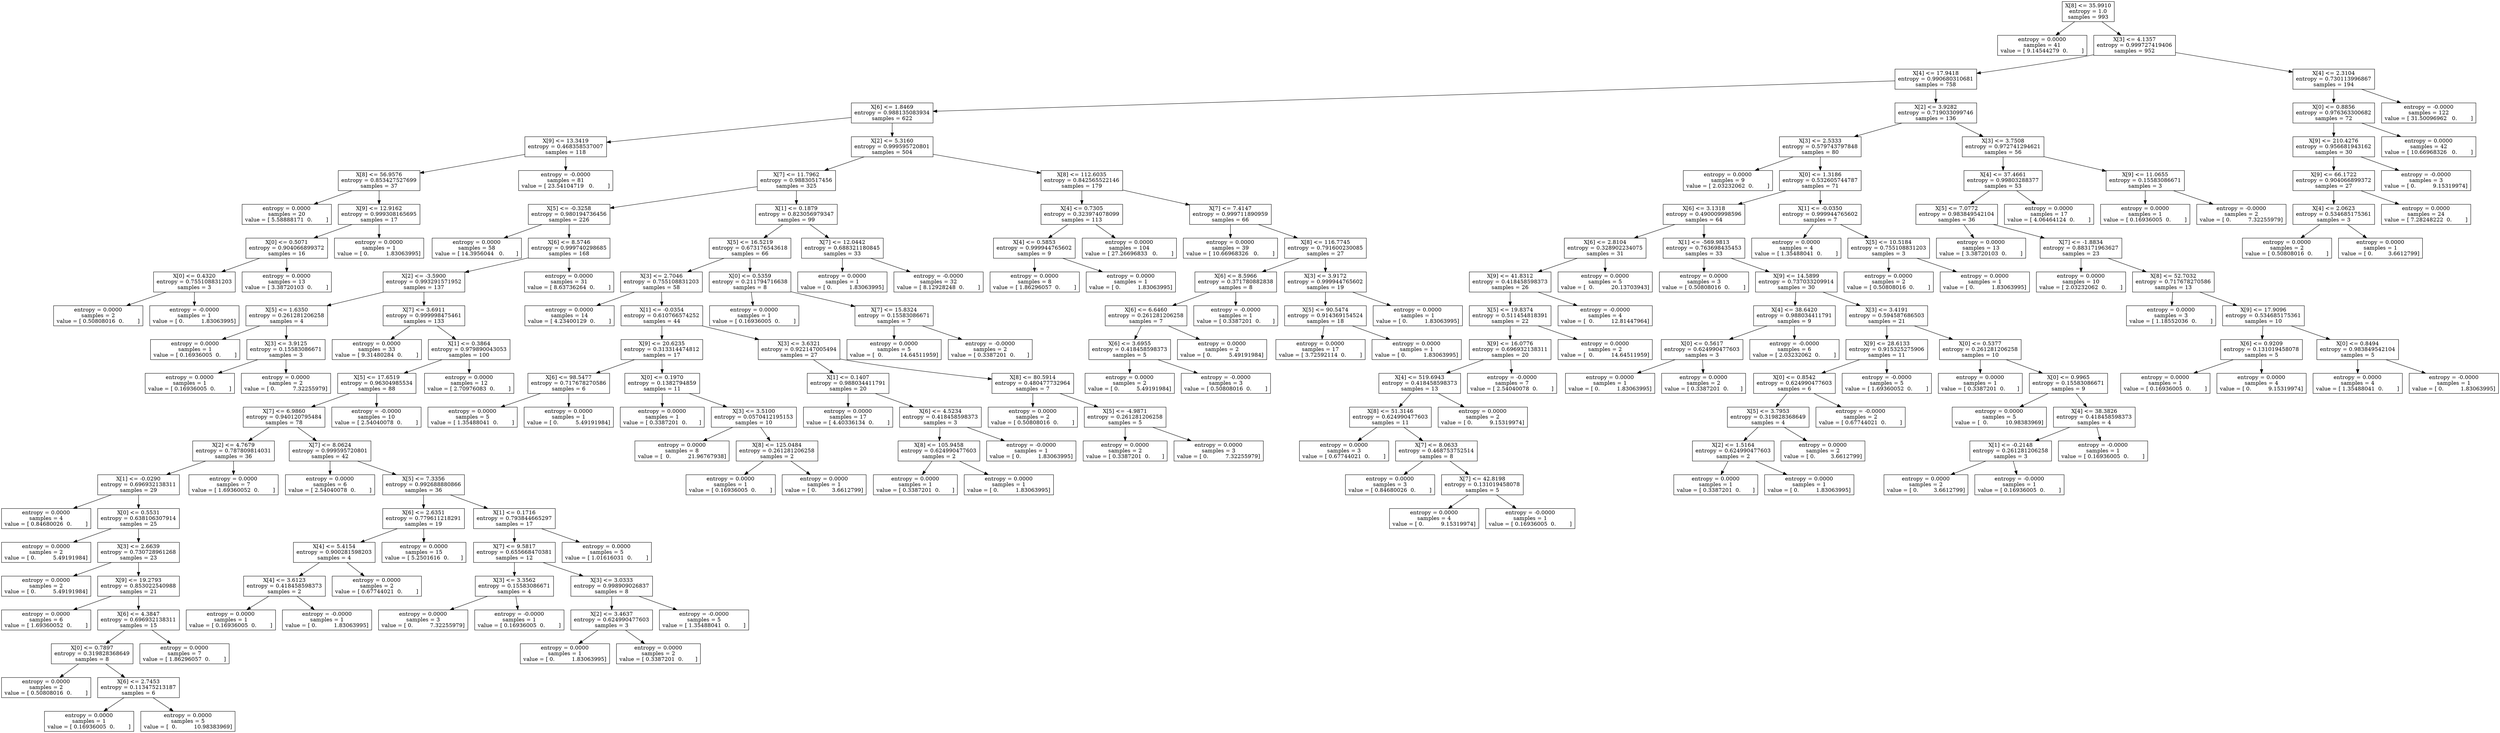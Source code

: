 digraph Tree {
0 [label="X[8] <= 35.9910\nentropy = 1.0\nsamples = 993", shape="box"] ;
1 [label="entropy = 0.0000\nsamples = 41\nvalue = [ 9.14544279  0.        ]", shape="box"] ;
0 -> 1 ;
2 [label="X[3] <= 4.1357\nentropy = 0.999727419406\nsamples = 952", shape="box"] ;
0 -> 2 ;
3 [label="X[4] <= 17.9418\nentropy = 0.990680310681\nsamples = 758", shape="box"] ;
2 -> 3 ;
4 [label="X[6] <= 1.8469\nentropy = 0.988135083934\nsamples = 622", shape="box"] ;
3 -> 4 ;
5 [label="X[9] <= 13.3419\nentropy = 0.468358537007\nsamples = 118", shape="box"] ;
4 -> 5 ;
6 [label="X[8] <= 56.9576\nentropy = 0.853427527699\nsamples = 37", shape="box"] ;
5 -> 6 ;
7 [label="entropy = 0.0000\nsamples = 20\nvalue = [ 5.58888171  0.        ]", shape="box"] ;
6 -> 7 ;
8 [label="X[9] <= 12.9162\nentropy = 0.999308165695\nsamples = 17", shape="box"] ;
6 -> 8 ;
9 [label="X[0] <= 0.5071\nentropy = 0.904066899372\nsamples = 16", shape="box"] ;
8 -> 9 ;
10 [label="X[0] <= 0.4320\nentropy = 0.755108831203\nsamples = 3", shape="box"] ;
9 -> 10 ;
11 [label="entropy = 0.0000\nsamples = 2\nvalue = [ 0.50808016  0.        ]", shape="box"] ;
10 -> 11 ;
12 [label="entropy = -0.0000\nsamples = 1\nvalue = [ 0.          1.83063995]", shape="box"] ;
10 -> 12 ;
13 [label="entropy = 0.0000\nsamples = 13\nvalue = [ 3.38720103  0.        ]", shape="box"] ;
9 -> 13 ;
14 [label="entropy = 0.0000\nsamples = 1\nvalue = [ 0.          1.83063995]", shape="box"] ;
8 -> 14 ;
15 [label="entropy = -0.0000\nsamples = 81\nvalue = [ 23.54104719   0.        ]", shape="box"] ;
5 -> 15 ;
16 [label="X[2] <= 5.3160\nentropy = 0.999595720801\nsamples = 504", shape="box"] ;
4 -> 16 ;
17 [label="X[7] <= 11.7962\nentropy = 0.98830517456\nsamples = 325", shape="box"] ;
16 -> 17 ;
18 [label="X[5] <= -0.3258\nentropy = 0.980194736456\nsamples = 226", shape="box"] ;
17 -> 18 ;
19 [label="entropy = 0.0000\nsamples = 58\nvalue = [ 14.3956044   0.       ]", shape="box"] ;
18 -> 19 ;
20 [label="X[6] <= 8.5746\nentropy = 0.999740298685\nsamples = 168", shape="box"] ;
18 -> 20 ;
21 [label="X[2] <= -3.5900\nentropy = 0.993291571952\nsamples = 137", shape="box"] ;
20 -> 21 ;
22 [label="X[5] <= 1.6350\nentropy = 0.261281206258\nsamples = 4", shape="box"] ;
21 -> 22 ;
23 [label="entropy = 0.0000\nsamples = 1\nvalue = [ 0.16936005  0.        ]", shape="box"] ;
22 -> 23 ;
24 [label="X[3] <= 3.9125\nentropy = 0.15583086671\nsamples = 3", shape="box"] ;
22 -> 24 ;
25 [label="entropy = 0.0000\nsamples = 1\nvalue = [ 0.16936005  0.        ]", shape="box"] ;
24 -> 25 ;
26 [label="entropy = 0.0000\nsamples = 2\nvalue = [ 0.          7.32255979]", shape="box"] ;
24 -> 26 ;
27 [label="X[7] <= 3.6911\nentropy = 0.999998475461\nsamples = 133", shape="box"] ;
21 -> 27 ;
28 [label="entropy = 0.0000\nsamples = 33\nvalue = [ 9.31480284  0.        ]", shape="box"] ;
27 -> 28 ;
29 [label="X[1] <= 0.3864\nentropy = 0.979890043053\nsamples = 100", shape="box"] ;
27 -> 29 ;
30 [label="X[5] <= 17.6519\nentropy = 0.96304985534\nsamples = 88", shape="box"] ;
29 -> 30 ;
31 [label="X[7] <= 6.9860\nentropy = 0.940120795484\nsamples = 78", shape="box"] ;
30 -> 31 ;
32 [label="X[2] <= 4.7679\nentropy = 0.787809814031\nsamples = 36", shape="box"] ;
31 -> 32 ;
33 [label="X[1] <= -0.0290\nentropy = 0.696932138311\nsamples = 29", shape="box"] ;
32 -> 33 ;
34 [label="entropy = 0.0000\nsamples = 4\nvalue = [ 0.84680026  0.        ]", shape="box"] ;
33 -> 34 ;
35 [label="X[0] <= 0.5531\nentropy = 0.638106307914\nsamples = 25", shape="box"] ;
33 -> 35 ;
36 [label="entropy = 0.0000\nsamples = 2\nvalue = [ 0.          5.49191984]", shape="box"] ;
35 -> 36 ;
37 [label="X[3] <= 2.6639\nentropy = 0.730728961268\nsamples = 23", shape="box"] ;
35 -> 37 ;
38 [label="entropy = 0.0000\nsamples = 2\nvalue = [ 0.          5.49191984]", shape="box"] ;
37 -> 38 ;
39 [label="X[9] <= 19.2793\nentropy = 0.853022540988\nsamples = 21", shape="box"] ;
37 -> 39 ;
40 [label="entropy = 0.0000\nsamples = 6\nvalue = [ 1.69360052  0.        ]", shape="box"] ;
39 -> 40 ;
41 [label="X[6] <= 4.3847\nentropy = 0.696932138311\nsamples = 15", shape="box"] ;
39 -> 41 ;
42 [label="X[0] <= 0.7897\nentropy = 0.319828368649\nsamples = 8", shape="box"] ;
41 -> 42 ;
43 [label="entropy = 0.0000\nsamples = 2\nvalue = [ 0.50808016  0.        ]", shape="box"] ;
42 -> 43 ;
44 [label="X[6] <= 2.7453\nentropy = 0.113475213187\nsamples = 6", shape="box"] ;
42 -> 44 ;
45 [label="entropy = 0.0000\nsamples = 1\nvalue = [ 0.16936005  0.        ]", shape="box"] ;
44 -> 45 ;
46 [label="entropy = 0.0000\nsamples = 5\nvalue = [  0.          10.98383969]", shape="box"] ;
44 -> 46 ;
47 [label="entropy = 0.0000\nsamples = 7\nvalue = [ 1.86296057  0.        ]", shape="box"] ;
41 -> 47 ;
48 [label="entropy = 0.0000\nsamples = 7\nvalue = [ 1.69360052  0.        ]", shape="box"] ;
32 -> 48 ;
49 [label="X[7] <= 8.0624\nentropy = 0.999595720801\nsamples = 42", shape="box"] ;
31 -> 49 ;
50 [label="entropy = 0.0000\nsamples = 6\nvalue = [ 2.54040078  0.        ]", shape="box"] ;
49 -> 50 ;
51 [label="X[5] <= 7.3356\nentropy = 0.992688880866\nsamples = 36", shape="box"] ;
49 -> 51 ;
52 [label="X[6] <= 2.6351\nentropy = 0.779611218291\nsamples = 19", shape="box"] ;
51 -> 52 ;
53 [label="X[4] <= 5.4154\nentropy = 0.900281598203\nsamples = 4", shape="box"] ;
52 -> 53 ;
54 [label="X[4] <= 3.6123\nentropy = 0.418458598373\nsamples = 2", shape="box"] ;
53 -> 54 ;
55 [label="entropy = 0.0000\nsamples = 1\nvalue = [ 0.16936005  0.        ]", shape="box"] ;
54 -> 55 ;
56 [label="entropy = -0.0000\nsamples = 1\nvalue = [ 0.          1.83063995]", shape="box"] ;
54 -> 56 ;
57 [label="entropy = 0.0000\nsamples = 2\nvalue = [ 0.67744021  0.        ]", shape="box"] ;
53 -> 57 ;
58 [label="entropy = 0.0000\nsamples = 15\nvalue = [ 5.2501616  0.       ]", shape="box"] ;
52 -> 58 ;
59 [label="X[1] <= 0.1716\nentropy = 0.793844665297\nsamples = 17", shape="box"] ;
51 -> 59 ;
60 [label="X[7] <= 9.5817\nentropy = 0.655668470381\nsamples = 12", shape="box"] ;
59 -> 60 ;
61 [label="X[3] <= 3.3562\nentropy = 0.15583086671\nsamples = 4", shape="box"] ;
60 -> 61 ;
62 [label="entropy = 0.0000\nsamples = 3\nvalue = [ 0.          7.32255979]", shape="box"] ;
61 -> 62 ;
63 [label="entropy = -0.0000\nsamples = 1\nvalue = [ 0.16936005  0.        ]", shape="box"] ;
61 -> 63 ;
64 [label="X[3] <= 3.0333\nentropy = 0.998909026837\nsamples = 8", shape="box"] ;
60 -> 64 ;
65 [label="X[2] <= 3.4637\nentropy = 0.624990477603\nsamples = 3", shape="box"] ;
64 -> 65 ;
66 [label="entropy = 0.0000\nsamples = 1\nvalue = [ 0.          1.83063995]", shape="box"] ;
65 -> 66 ;
67 [label="entropy = 0.0000\nsamples = 2\nvalue = [ 0.3387201  0.       ]", shape="box"] ;
65 -> 67 ;
68 [label="entropy = -0.0000\nsamples = 5\nvalue = [ 1.35488041  0.        ]", shape="box"] ;
64 -> 68 ;
69 [label="entropy = 0.0000\nsamples = 5\nvalue = [ 1.01616031  0.        ]", shape="box"] ;
59 -> 69 ;
70 [label="entropy = -0.0000\nsamples = 10\nvalue = [ 2.54040078  0.        ]", shape="box"] ;
30 -> 70 ;
71 [label="entropy = 0.0000\nsamples = 12\nvalue = [ 2.70976083  0.        ]", shape="box"] ;
29 -> 71 ;
72 [label="entropy = 0.0000\nsamples = 31\nvalue = [ 8.63736264  0.        ]", shape="box"] ;
20 -> 72 ;
73 [label="X[1] <= 0.1879\nentropy = 0.823056979347\nsamples = 99", shape="box"] ;
17 -> 73 ;
74 [label="X[5] <= 16.5219\nentropy = 0.673176543618\nsamples = 66", shape="box"] ;
73 -> 74 ;
75 [label="X[3] <= 2.7046\nentropy = 0.755108831203\nsamples = 58", shape="box"] ;
74 -> 75 ;
76 [label="entropy = 0.0000\nsamples = 14\nvalue = [ 4.23400129  0.        ]", shape="box"] ;
75 -> 76 ;
77 [label="X[1] <= -0.0354\nentropy = 0.610766574252\nsamples = 44", shape="box"] ;
75 -> 77 ;
78 [label="X[9] <= 20.6235\nentropy = 0.313314474812\nsamples = 17", shape="box"] ;
77 -> 78 ;
79 [label="X[6] <= 98.5477\nentropy = 0.717678270586\nsamples = 6", shape="box"] ;
78 -> 79 ;
80 [label="entropy = 0.0000\nsamples = 5\nvalue = [ 1.35488041  0.        ]", shape="box"] ;
79 -> 80 ;
81 [label="entropy = 0.0000\nsamples = 1\nvalue = [ 0.          5.49191984]", shape="box"] ;
79 -> 81 ;
82 [label="X[0] <= 0.1970\nentropy = 0.1382794859\nsamples = 11", shape="box"] ;
78 -> 82 ;
83 [label="entropy = 0.0000\nsamples = 1\nvalue = [ 0.3387201  0.       ]", shape="box"] ;
82 -> 83 ;
84 [label="X[3] <= 3.5100\nentropy = 0.0570412195153\nsamples = 10", shape="box"] ;
82 -> 84 ;
85 [label="entropy = 0.0000\nsamples = 8\nvalue = [  0.          21.96767938]", shape="box"] ;
84 -> 85 ;
86 [label="X[8] <= 125.0484\nentropy = 0.261281206258\nsamples = 2", shape="box"] ;
84 -> 86 ;
87 [label="entropy = 0.0000\nsamples = 1\nvalue = [ 0.16936005  0.        ]", shape="box"] ;
86 -> 87 ;
88 [label="entropy = 0.0000\nsamples = 1\nvalue = [ 0.         3.6612799]", shape="box"] ;
86 -> 88 ;
89 [label="X[3] <= 3.6321\nentropy = 0.922147005494\nsamples = 27", shape="box"] ;
77 -> 89 ;
90 [label="X[1] <= 0.1407\nentropy = 0.988034411791\nsamples = 20", shape="box"] ;
89 -> 90 ;
91 [label="entropy = 0.0000\nsamples = 17\nvalue = [ 4.40336134  0.        ]", shape="box"] ;
90 -> 91 ;
92 [label="X[6] <= 4.5234\nentropy = 0.418458598373\nsamples = 3", shape="box"] ;
90 -> 92 ;
93 [label="X[8] <= 105.9458\nentropy = 0.624990477603\nsamples = 2", shape="box"] ;
92 -> 93 ;
94 [label="entropy = 0.0000\nsamples = 1\nvalue = [ 0.3387201  0.       ]", shape="box"] ;
93 -> 94 ;
95 [label="entropy = 0.0000\nsamples = 1\nvalue = [ 0.          1.83063995]", shape="box"] ;
93 -> 95 ;
96 [label="entropy = -0.0000\nsamples = 1\nvalue = [ 0.          1.83063995]", shape="box"] ;
92 -> 96 ;
97 [label="X[8] <= 80.5914\nentropy = 0.480477732964\nsamples = 7", shape="box"] ;
89 -> 97 ;
98 [label="entropy = 0.0000\nsamples = 2\nvalue = [ 0.50808016  0.        ]", shape="box"] ;
97 -> 98 ;
99 [label="X[5] <= -4.9871\nentropy = 0.261281206258\nsamples = 5", shape="box"] ;
97 -> 99 ;
100 [label="entropy = 0.0000\nsamples = 2\nvalue = [ 0.3387201  0.       ]", shape="box"] ;
99 -> 100 ;
101 [label="entropy = 0.0000\nsamples = 3\nvalue = [ 0.          7.32255979]", shape="box"] ;
99 -> 101 ;
102 [label="X[0] <= 0.5359\nentropy = 0.211794716638\nsamples = 8", shape="box"] ;
74 -> 102 ;
103 [label="entropy = 0.0000\nsamples = 1\nvalue = [ 0.16936005  0.        ]", shape="box"] ;
102 -> 103 ;
104 [label="X[7] <= 15.8324\nentropy = 0.15583086671\nsamples = 7", shape="box"] ;
102 -> 104 ;
105 [label="entropy = 0.0000\nsamples = 5\nvalue = [  0.          14.64511959]", shape="box"] ;
104 -> 105 ;
106 [label="entropy = -0.0000\nsamples = 2\nvalue = [ 0.3387201  0.       ]", shape="box"] ;
104 -> 106 ;
107 [label="X[7] <= 12.0442\nentropy = 0.688321180845\nsamples = 33", shape="box"] ;
73 -> 107 ;
108 [label="entropy = 0.0000\nsamples = 1\nvalue = [ 0.          1.83063995]", shape="box"] ;
107 -> 108 ;
109 [label="entropy = -0.0000\nsamples = 32\nvalue = [ 8.12928248  0.        ]", shape="box"] ;
107 -> 109 ;
110 [label="X[8] <= 112.6035\nentropy = 0.842565522146\nsamples = 179", shape="box"] ;
16 -> 110 ;
111 [label="X[4] <= 0.7305\nentropy = 0.323974078099\nsamples = 113", shape="box"] ;
110 -> 111 ;
112 [label="X[4] <= 0.5853\nentropy = 0.999944765602\nsamples = 9", shape="box"] ;
111 -> 112 ;
113 [label="entropy = 0.0000\nsamples = 8\nvalue = [ 1.86296057  0.        ]", shape="box"] ;
112 -> 113 ;
114 [label="entropy = 0.0000\nsamples = 1\nvalue = [ 0.          1.83063995]", shape="box"] ;
112 -> 114 ;
115 [label="entropy = 0.0000\nsamples = 104\nvalue = [ 27.26696833   0.        ]", shape="box"] ;
111 -> 115 ;
116 [label="X[7] <= 7.4147\nentropy = 0.999711890959\nsamples = 66", shape="box"] ;
110 -> 116 ;
117 [label="entropy = 0.0000\nsamples = 39\nvalue = [ 10.66968326   0.        ]", shape="box"] ;
116 -> 117 ;
118 [label="X[8] <= 116.7745\nentropy = 0.791600230085\nsamples = 27", shape="box"] ;
116 -> 118 ;
119 [label="X[6] <= 8.5966\nentropy = 0.371780882838\nsamples = 8", shape="box"] ;
118 -> 119 ;
120 [label="X[6] <= 6.6460\nentropy = 0.261281206258\nsamples = 7", shape="box"] ;
119 -> 120 ;
121 [label="X[6] <= 3.6955\nentropy = 0.418458598373\nsamples = 5", shape="box"] ;
120 -> 121 ;
122 [label="entropy = 0.0000\nsamples = 2\nvalue = [ 0.          5.49191984]", shape="box"] ;
121 -> 122 ;
123 [label="entropy = -0.0000\nsamples = 3\nvalue = [ 0.50808016  0.        ]", shape="box"] ;
121 -> 123 ;
124 [label="entropy = 0.0000\nsamples = 2\nvalue = [ 0.          5.49191984]", shape="box"] ;
120 -> 124 ;
125 [label="entropy = -0.0000\nsamples = 1\nvalue = [ 0.3387201  0.       ]", shape="box"] ;
119 -> 125 ;
126 [label="X[3] <= 3.9172\nentropy = 0.999944765602\nsamples = 19", shape="box"] ;
118 -> 126 ;
127 [label="X[5] <= 90.5474\nentropy = 0.914369154524\nsamples = 18", shape="box"] ;
126 -> 127 ;
128 [label="entropy = 0.0000\nsamples = 17\nvalue = [ 3.72592114  0.        ]", shape="box"] ;
127 -> 128 ;
129 [label="entropy = 0.0000\nsamples = 1\nvalue = [ 0.          1.83063995]", shape="box"] ;
127 -> 129 ;
130 [label="entropy = 0.0000\nsamples = 1\nvalue = [ 0.          1.83063995]", shape="box"] ;
126 -> 130 ;
131 [label="X[2] <= 3.9282\nentropy = 0.719033099746\nsamples = 136", shape="box"] ;
3 -> 131 ;
132 [label="X[3] <= 2.5333\nentropy = 0.579743797848\nsamples = 80", shape="box"] ;
131 -> 132 ;
133 [label="entropy = 0.0000\nsamples = 9\nvalue = [ 2.03232062  0.        ]", shape="box"] ;
132 -> 133 ;
134 [label="X[0] <= 1.3186\nentropy = 0.532605744787\nsamples = 71", shape="box"] ;
132 -> 134 ;
135 [label="X[6] <= 3.1318\nentropy = 0.490009998596\nsamples = 64", shape="box"] ;
134 -> 135 ;
136 [label="X[6] <= 2.8104\nentropy = 0.328902234075\nsamples = 31", shape="box"] ;
135 -> 136 ;
137 [label="X[9] <= 41.8312\nentropy = 0.418458598373\nsamples = 26", shape="box"] ;
136 -> 137 ;
138 [label="X[5] <= 19.8374\nentropy = 0.511454818391\nsamples = 22", shape="box"] ;
137 -> 138 ;
139 [label="X[9] <= 16.0776\nentropy = 0.696932138311\nsamples = 20", shape="box"] ;
138 -> 139 ;
140 [label="X[4] <= 519.6943\nentropy = 0.418458598373\nsamples = 13", shape="box"] ;
139 -> 140 ;
141 [label="X[8] <= 51.3146\nentropy = 0.624990477603\nsamples = 11", shape="box"] ;
140 -> 141 ;
142 [label="entropy = 0.0000\nsamples = 3\nvalue = [ 0.67744021  0.        ]", shape="box"] ;
141 -> 142 ;
143 [label="X[7] <= 8.0633\nentropy = 0.468753752514\nsamples = 8", shape="box"] ;
141 -> 143 ;
144 [label="entropy = 0.0000\nsamples = 3\nvalue = [ 0.84680026  0.        ]", shape="box"] ;
143 -> 144 ;
145 [label="X[7] <= 42.8198\nentropy = 0.131019458078\nsamples = 5", shape="box"] ;
143 -> 145 ;
146 [label="entropy = 0.0000\nsamples = 4\nvalue = [ 0.          9.15319974]", shape="box"] ;
145 -> 146 ;
147 [label="entropy = -0.0000\nsamples = 1\nvalue = [ 0.16936005  0.        ]", shape="box"] ;
145 -> 147 ;
148 [label="entropy = 0.0000\nsamples = 2\nvalue = [ 0.          9.15319974]", shape="box"] ;
140 -> 148 ;
149 [label="entropy = -0.0000\nsamples = 7\nvalue = [ 2.54040078  0.        ]", shape="box"] ;
139 -> 149 ;
150 [label="entropy = 0.0000\nsamples = 2\nvalue = [  0.          14.64511959]", shape="box"] ;
138 -> 150 ;
151 [label="entropy = -0.0000\nsamples = 4\nvalue = [  0.          12.81447964]", shape="box"] ;
137 -> 151 ;
152 [label="entropy = 0.0000\nsamples = 5\nvalue = [  0.          20.13703943]", shape="box"] ;
136 -> 152 ;
153 [label="X[1] <= -569.9813\nentropy = 0.763698435453\nsamples = 33", shape="box"] ;
135 -> 153 ;
154 [label="entropy = 0.0000\nsamples = 3\nvalue = [ 0.50808016  0.        ]", shape="box"] ;
153 -> 154 ;
155 [label="X[9] <= 14.5899\nentropy = 0.737033209914\nsamples = 30", shape="box"] ;
153 -> 155 ;
156 [label="X[4] <= 38.6420\nentropy = 0.988034411791\nsamples = 9", shape="box"] ;
155 -> 156 ;
157 [label="X[0] <= 0.5617\nentropy = 0.624990477603\nsamples = 3", shape="box"] ;
156 -> 157 ;
158 [label="entropy = 0.0000\nsamples = 1\nvalue = [ 0.          1.83063995]", shape="box"] ;
157 -> 158 ;
159 [label="entropy = 0.0000\nsamples = 2\nvalue = [ 0.3387201  0.       ]", shape="box"] ;
157 -> 159 ;
160 [label="entropy = -0.0000\nsamples = 6\nvalue = [ 2.03232062  0.        ]", shape="box"] ;
156 -> 160 ;
161 [label="X[3] <= 3.4191\nentropy = 0.594587686503\nsamples = 21", shape="box"] ;
155 -> 161 ;
162 [label="X[9] <= 28.6133\nentropy = 0.915325275906\nsamples = 11", shape="box"] ;
161 -> 162 ;
163 [label="X[0] <= 0.8542\nentropy = 0.624990477603\nsamples = 6", shape="box"] ;
162 -> 163 ;
164 [label="X[5] <= 3.7953\nentropy = 0.319828368649\nsamples = 4", shape="box"] ;
163 -> 164 ;
165 [label="X[2] <= 1.5164\nentropy = 0.624990477603\nsamples = 2", shape="box"] ;
164 -> 165 ;
166 [label="entropy = 0.0000\nsamples = 1\nvalue = [ 0.3387201  0.       ]", shape="box"] ;
165 -> 166 ;
167 [label="entropy = 0.0000\nsamples = 1\nvalue = [ 0.          1.83063995]", shape="box"] ;
165 -> 167 ;
168 [label="entropy = 0.0000\nsamples = 2\nvalue = [ 0.         3.6612799]", shape="box"] ;
164 -> 168 ;
169 [label="entropy = -0.0000\nsamples = 2\nvalue = [ 0.67744021  0.        ]", shape="box"] ;
163 -> 169 ;
170 [label="entropy = -0.0000\nsamples = 5\nvalue = [ 1.69360052  0.        ]", shape="box"] ;
162 -> 170 ;
171 [label="X[0] <= 0.5377\nentropy = 0.261281206258\nsamples = 10", shape="box"] ;
161 -> 171 ;
172 [label="entropy = 0.0000\nsamples = 1\nvalue = [ 0.3387201  0.       ]", shape="box"] ;
171 -> 172 ;
173 [label="X[0] <= 0.9965\nentropy = 0.15583086671\nsamples = 9", shape="box"] ;
171 -> 173 ;
174 [label="entropy = 0.0000\nsamples = 5\nvalue = [  0.          10.98383969]", shape="box"] ;
173 -> 174 ;
175 [label="X[4] <= 38.3826\nentropy = 0.418458598373\nsamples = 4", shape="box"] ;
173 -> 175 ;
176 [label="X[1] <= -0.2148\nentropy = 0.261281206258\nsamples = 3", shape="box"] ;
175 -> 176 ;
177 [label="entropy = 0.0000\nsamples = 2\nvalue = [ 0.         3.6612799]", shape="box"] ;
176 -> 177 ;
178 [label="entropy = -0.0000\nsamples = 1\nvalue = [ 0.16936005  0.        ]", shape="box"] ;
176 -> 178 ;
179 [label="entropy = -0.0000\nsamples = 1\nvalue = [ 0.16936005  0.        ]", shape="box"] ;
175 -> 179 ;
180 [label="X[1] <= -0.0350\nentropy = 0.999944765602\nsamples = 7", shape="box"] ;
134 -> 180 ;
181 [label="entropy = 0.0000\nsamples = 4\nvalue = [ 1.35488041  0.        ]", shape="box"] ;
180 -> 181 ;
182 [label="X[5] <= 10.5184\nentropy = 0.755108831203\nsamples = 3", shape="box"] ;
180 -> 182 ;
183 [label="entropy = 0.0000\nsamples = 2\nvalue = [ 0.50808016  0.        ]", shape="box"] ;
182 -> 183 ;
184 [label="entropy = 0.0000\nsamples = 1\nvalue = [ 0.          1.83063995]", shape="box"] ;
182 -> 184 ;
185 [label="X[3] <= 3.7508\nentropy = 0.972741294621\nsamples = 56", shape="box"] ;
131 -> 185 ;
186 [label="X[4] <= 37.4661\nentropy = 0.99803288377\nsamples = 53", shape="box"] ;
185 -> 186 ;
187 [label="X[5] <= 7.0772\nentropy = 0.983849542104\nsamples = 36", shape="box"] ;
186 -> 187 ;
188 [label="entropy = 0.0000\nsamples = 13\nvalue = [ 3.38720103  0.        ]", shape="box"] ;
187 -> 188 ;
189 [label="X[7] <= -1.8834\nentropy = 0.883171963627\nsamples = 23", shape="box"] ;
187 -> 189 ;
190 [label="entropy = 0.0000\nsamples = 10\nvalue = [ 2.03232062  0.        ]", shape="box"] ;
189 -> 190 ;
191 [label="X[8] <= 52.7032\nentropy = 0.717678270586\nsamples = 13", shape="box"] ;
189 -> 191 ;
192 [label="entropy = 0.0000\nsamples = 3\nvalue = [ 1.18552036  0.        ]", shape="box"] ;
191 -> 192 ;
193 [label="X[9] <= 17.9096\nentropy = 0.534685175361\nsamples = 10", shape="box"] ;
191 -> 193 ;
194 [label="X[6] <= 0.9209\nentropy = 0.131019458078\nsamples = 5", shape="box"] ;
193 -> 194 ;
195 [label="entropy = 0.0000\nsamples = 1\nvalue = [ 0.16936005  0.        ]", shape="box"] ;
194 -> 195 ;
196 [label="entropy = 0.0000\nsamples = 4\nvalue = [ 0.          9.15319974]", shape="box"] ;
194 -> 196 ;
197 [label="X[0] <= 0.8494\nentropy = 0.983849542104\nsamples = 5", shape="box"] ;
193 -> 197 ;
198 [label="entropy = 0.0000\nsamples = 4\nvalue = [ 1.35488041  0.        ]", shape="box"] ;
197 -> 198 ;
199 [label="entropy = -0.0000\nsamples = 1\nvalue = [ 0.          1.83063995]", shape="box"] ;
197 -> 199 ;
200 [label="entropy = 0.0000\nsamples = 17\nvalue = [ 4.06464124  0.        ]", shape="box"] ;
186 -> 200 ;
201 [label="X[9] <= 11.0655\nentropy = 0.15583086671\nsamples = 3", shape="box"] ;
185 -> 201 ;
202 [label="entropy = 0.0000\nsamples = 1\nvalue = [ 0.16936005  0.        ]", shape="box"] ;
201 -> 202 ;
203 [label="entropy = -0.0000\nsamples = 2\nvalue = [ 0.          7.32255979]", shape="box"] ;
201 -> 203 ;
204 [label="X[4] <= 2.3104\nentropy = 0.730113996867\nsamples = 194", shape="box"] ;
2 -> 204 ;
205 [label="X[0] <= 0.8856\nentropy = 0.976363300682\nsamples = 72", shape="box"] ;
204 -> 205 ;
206 [label="X[9] <= 210.4276\nentropy = 0.956681943162\nsamples = 30", shape="box"] ;
205 -> 206 ;
207 [label="X[9] <= 66.1722\nentropy = 0.904066899372\nsamples = 27", shape="box"] ;
206 -> 207 ;
208 [label="X[4] <= 2.0623\nentropy = 0.534685175361\nsamples = 3", shape="box"] ;
207 -> 208 ;
209 [label="entropy = 0.0000\nsamples = 2\nvalue = [ 0.50808016  0.        ]", shape="box"] ;
208 -> 209 ;
210 [label="entropy = 0.0000\nsamples = 1\nvalue = [ 0.         3.6612799]", shape="box"] ;
208 -> 210 ;
211 [label="entropy = 0.0000\nsamples = 24\nvalue = [ 7.28248222  0.        ]", shape="box"] ;
207 -> 211 ;
212 [label="entropy = -0.0000\nsamples = 3\nvalue = [ 0.          9.15319974]", shape="box"] ;
206 -> 212 ;
213 [label="entropy = 0.0000\nsamples = 42\nvalue = [ 10.66968326   0.        ]", shape="box"] ;
205 -> 213 ;
214 [label="entropy = -0.0000\nsamples = 122\nvalue = [ 31.50096962   0.        ]", shape="box"] ;
204 -> 214 ;
}